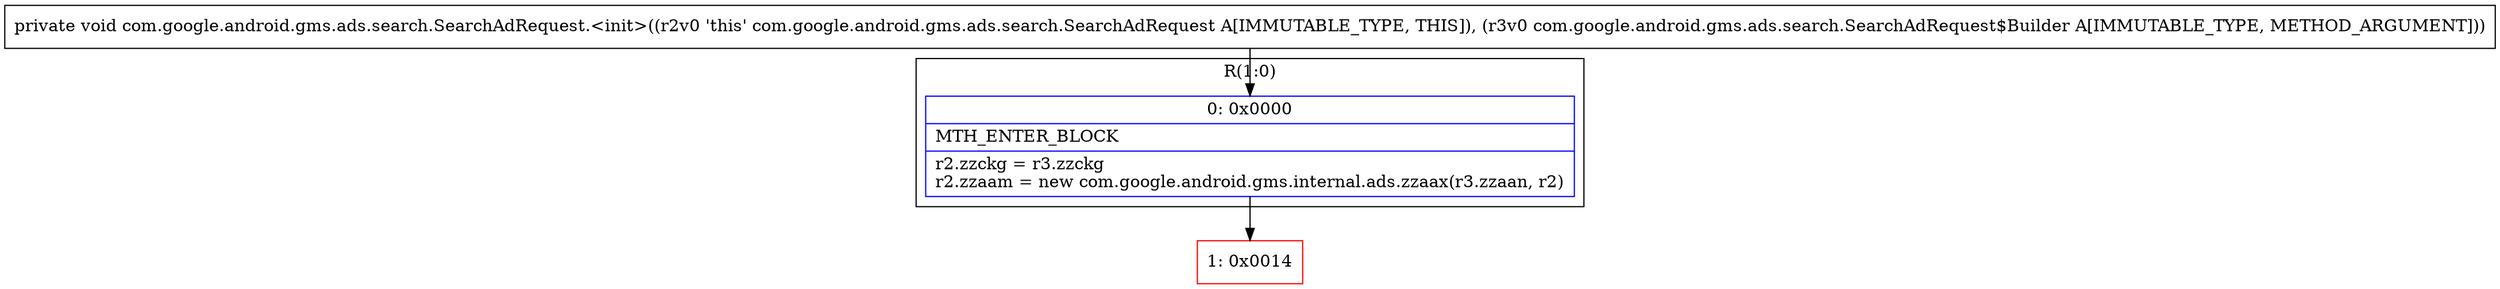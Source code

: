 digraph "CFG forcom.google.android.gms.ads.search.SearchAdRequest.\<init\>(Lcom\/google\/android\/gms\/ads\/search\/SearchAdRequest$Builder;)V" {
subgraph cluster_Region_2116369777 {
label = "R(1:0)";
node [shape=record,color=blue];
Node_0 [shape=record,label="{0\:\ 0x0000|MTH_ENTER_BLOCK\l|r2.zzckg = r3.zzckg\lr2.zzaam = new com.google.android.gms.internal.ads.zzaax(r3.zzaan, r2)\l}"];
}
Node_1 [shape=record,color=red,label="{1\:\ 0x0014}"];
MethodNode[shape=record,label="{private void com.google.android.gms.ads.search.SearchAdRequest.\<init\>((r2v0 'this' com.google.android.gms.ads.search.SearchAdRequest A[IMMUTABLE_TYPE, THIS]), (r3v0 com.google.android.gms.ads.search.SearchAdRequest$Builder A[IMMUTABLE_TYPE, METHOD_ARGUMENT])) }"];
MethodNode -> Node_0;
Node_0 -> Node_1;
}

